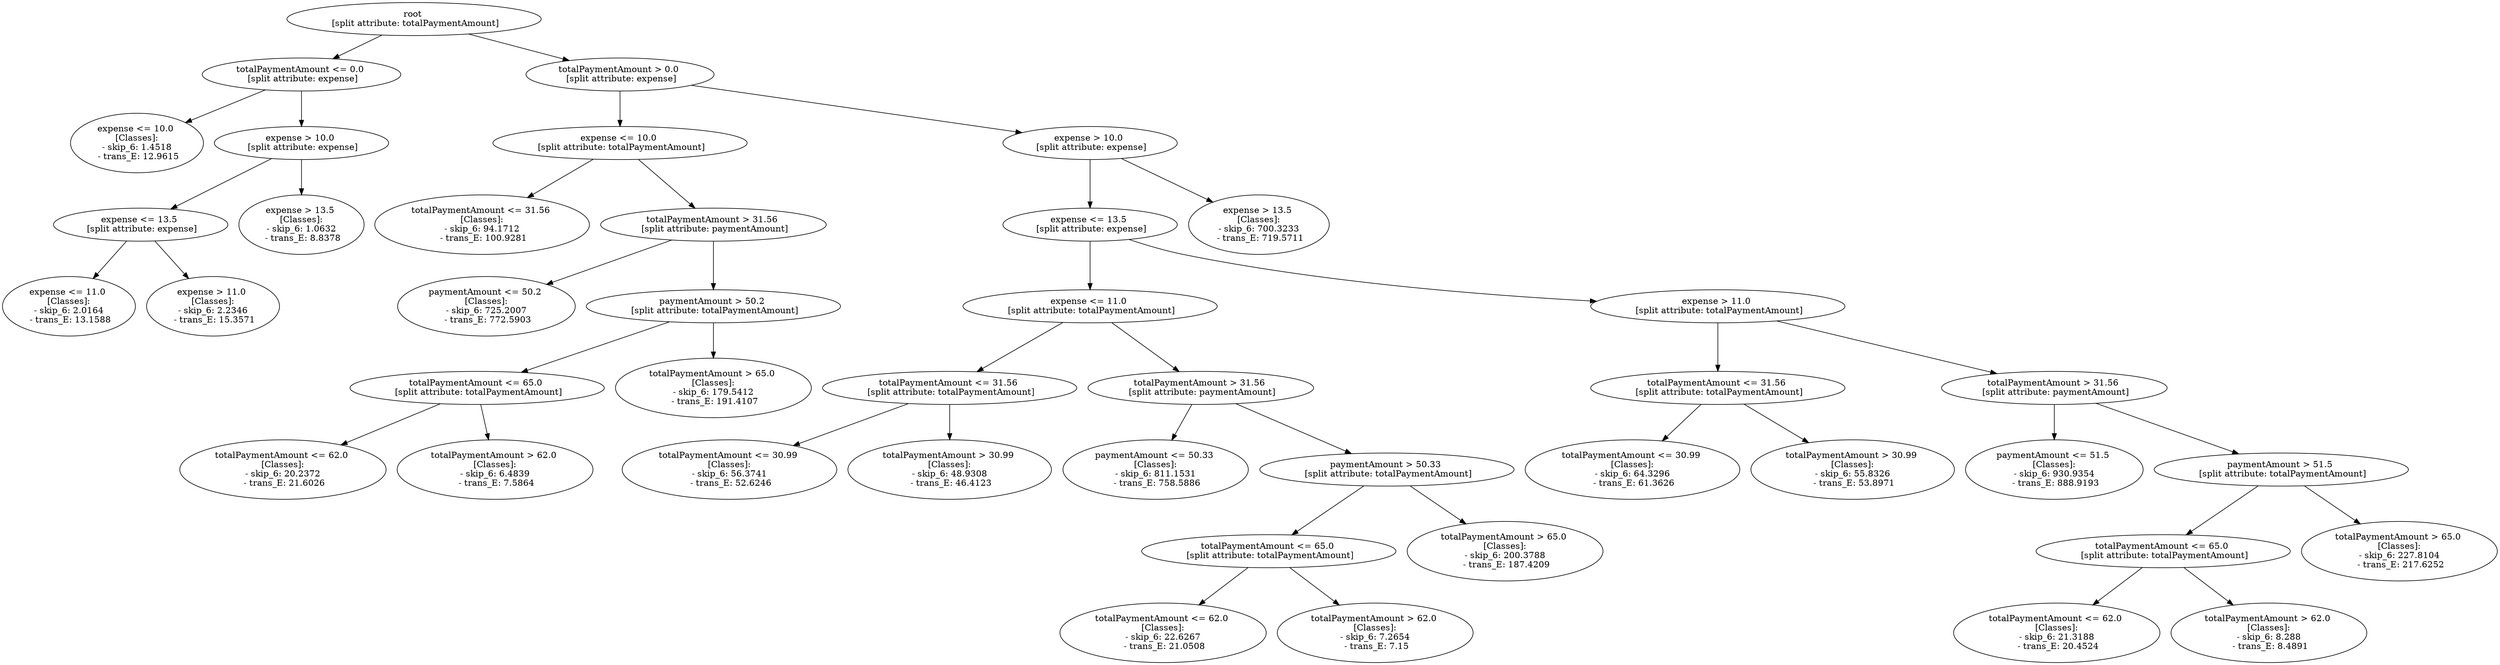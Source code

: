 // Road_Traffic_Fine_Management_Process-p_7-5
digraph "Road_Traffic_Fine_Management_Process-p_7-5" {
	"6029c95b-b4ee-4541-a09c-949ab571af8c" [label="root 
 [split attribute: totalPaymentAmount]"]
	"698e56e7-51cf-499d-827c-df07f157428e" [label="totalPaymentAmount <= 0.0 
 [split attribute: expense]"]
	"6029c95b-b4ee-4541-a09c-949ab571af8c" -> "698e56e7-51cf-499d-827c-df07f157428e"
	"cd7123b6-4f9b-4dc1-bdea-80760ea6d3b9" [label="expense <= 10.0 
 [Classes]: 
 - skip_6: 1.4518 
 - trans_E: 12.9615"]
	"698e56e7-51cf-499d-827c-df07f157428e" -> "cd7123b6-4f9b-4dc1-bdea-80760ea6d3b9"
	"62db9ed2-2798-480d-88fa-c4317853b606" [label="expense > 10.0 
 [split attribute: expense]"]
	"698e56e7-51cf-499d-827c-df07f157428e" -> "62db9ed2-2798-480d-88fa-c4317853b606"
	"b7896b8d-a657-4d78-a32b-e328eed39a23" [label="expense <= 13.5 
 [split attribute: expense]"]
	"62db9ed2-2798-480d-88fa-c4317853b606" -> "b7896b8d-a657-4d78-a32b-e328eed39a23"
	"e54c1fdf-c0d8-4907-89cb-1e0458ddd107" [label="expense <= 11.0 
 [Classes]: 
 - skip_6: 2.0164 
 - trans_E: 13.1588"]
	"b7896b8d-a657-4d78-a32b-e328eed39a23" -> "e54c1fdf-c0d8-4907-89cb-1e0458ddd107"
	"de90cac9-2910-43f1-abc8-cb19034ee2d4" [label="expense > 11.0 
 [Classes]: 
 - skip_6: 2.2346 
 - trans_E: 15.3571"]
	"b7896b8d-a657-4d78-a32b-e328eed39a23" -> "de90cac9-2910-43f1-abc8-cb19034ee2d4"
	"6ceccebb-4c50-478e-b374-c802cd3adc9c" [label="expense > 13.5 
 [Classes]: 
 - skip_6: 1.0632 
 - trans_E: 8.8378"]
	"62db9ed2-2798-480d-88fa-c4317853b606" -> "6ceccebb-4c50-478e-b374-c802cd3adc9c"
	"1d7b2237-bd23-4869-86b6-3671627bbd2c" [label="totalPaymentAmount > 0.0 
 [split attribute: expense]"]
	"6029c95b-b4ee-4541-a09c-949ab571af8c" -> "1d7b2237-bd23-4869-86b6-3671627bbd2c"
	"808d0758-6f6b-4864-9cca-cd0a3562427b" [label="expense <= 10.0 
 [split attribute: totalPaymentAmount]"]
	"1d7b2237-bd23-4869-86b6-3671627bbd2c" -> "808d0758-6f6b-4864-9cca-cd0a3562427b"
	"f05383bb-f4ea-4486-9846-dbfb681de91a" [label="totalPaymentAmount <= 31.56 
 [Classes]: 
 - skip_6: 94.1712 
 - trans_E: 100.9281"]
	"808d0758-6f6b-4864-9cca-cd0a3562427b" -> "f05383bb-f4ea-4486-9846-dbfb681de91a"
	"7445646d-c315-4e92-a147-f71d62f87737" [label="totalPaymentAmount > 31.56 
 [split attribute: paymentAmount]"]
	"808d0758-6f6b-4864-9cca-cd0a3562427b" -> "7445646d-c315-4e92-a147-f71d62f87737"
	"9979a8d5-f45f-4f07-91bd-b48425926316" [label="paymentAmount <= 50.2 
 [Classes]: 
 - skip_6: 725.2007 
 - trans_E: 772.5903"]
	"7445646d-c315-4e92-a147-f71d62f87737" -> "9979a8d5-f45f-4f07-91bd-b48425926316"
	"3567bcc5-447f-4942-9699-4c49a07dc673" [label="paymentAmount > 50.2 
 [split attribute: totalPaymentAmount]"]
	"7445646d-c315-4e92-a147-f71d62f87737" -> "3567bcc5-447f-4942-9699-4c49a07dc673"
	"709b0dad-3aaf-40a5-98a3-e450d11022bd" [label="totalPaymentAmount <= 65.0 
 [split attribute: totalPaymentAmount]"]
	"3567bcc5-447f-4942-9699-4c49a07dc673" -> "709b0dad-3aaf-40a5-98a3-e450d11022bd"
	"2ef46097-1a88-4670-b23f-79c7c9ec535e" [label="totalPaymentAmount <= 62.0 
 [Classes]: 
 - skip_6: 20.2372 
 - trans_E: 21.6026"]
	"709b0dad-3aaf-40a5-98a3-e450d11022bd" -> "2ef46097-1a88-4670-b23f-79c7c9ec535e"
	"67ca5e44-a381-4100-94ed-68a208e9ef4b" [label="totalPaymentAmount > 62.0 
 [Classes]: 
 - skip_6: 6.4839 
 - trans_E: 7.5864"]
	"709b0dad-3aaf-40a5-98a3-e450d11022bd" -> "67ca5e44-a381-4100-94ed-68a208e9ef4b"
	"790fe618-2a88-4e07-8052-f64786812200" [label="totalPaymentAmount > 65.0 
 [Classes]: 
 - skip_6: 179.5412 
 - trans_E: 191.4107"]
	"3567bcc5-447f-4942-9699-4c49a07dc673" -> "790fe618-2a88-4e07-8052-f64786812200"
	"4b85ce46-ba5f-44d4-9b0e-e80240fc2b2e" [label="expense > 10.0 
 [split attribute: expense]"]
	"1d7b2237-bd23-4869-86b6-3671627bbd2c" -> "4b85ce46-ba5f-44d4-9b0e-e80240fc2b2e"
	"8cb0adc4-b910-46fd-a26f-9723e8e7fac9" [label="expense <= 13.5 
 [split attribute: expense]"]
	"4b85ce46-ba5f-44d4-9b0e-e80240fc2b2e" -> "8cb0adc4-b910-46fd-a26f-9723e8e7fac9"
	"a33ad87b-c670-4b7e-b46f-f522df92e473" [label="expense <= 11.0 
 [split attribute: totalPaymentAmount]"]
	"8cb0adc4-b910-46fd-a26f-9723e8e7fac9" -> "a33ad87b-c670-4b7e-b46f-f522df92e473"
	"303d26e8-9708-41de-96c1-ad47aa331c4e" [label="totalPaymentAmount <= 31.56 
 [split attribute: totalPaymentAmount]"]
	"a33ad87b-c670-4b7e-b46f-f522df92e473" -> "303d26e8-9708-41de-96c1-ad47aa331c4e"
	"027edce1-8a4a-4d07-986d-a257329c629d" [label="totalPaymentAmount <= 30.99 
 [Classes]: 
 - skip_6: 56.3741 
 - trans_E: 52.6246"]
	"303d26e8-9708-41de-96c1-ad47aa331c4e" -> "027edce1-8a4a-4d07-986d-a257329c629d"
	"cfc7df89-b422-40a4-9ec6-92bce346b79b" [label="totalPaymentAmount > 30.99 
 [Classes]: 
 - skip_6: 48.9308 
 - trans_E: 46.4123"]
	"303d26e8-9708-41de-96c1-ad47aa331c4e" -> "cfc7df89-b422-40a4-9ec6-92bce346b79b"
	"5adf1f6e-e424-43f2-bcea-34d95dc23013" [label="totalPaymentAmount > 31.56 
 [split attribute: paymentAmount]"]
	"a33ad87b-c670-4b7e-b46f-f522df92e473" -> "5adf1f6e-e424-43f2-bcea-34d95dc23013"
	"65c09985-966e-4040-acde-ce05ef055b18" [label="paymentAmount <= 50.33 
 [Classes]: 
 - skip_6: 811.1531 
 - trans_E: 758.5886"]
	"5adf1f6e-e424-43f2-bcea-34d95dc23013" -> "65c09985-966e-4040-acde-ce05ef055b18"
	"e6302520-5035-4cca-b2aa-2ffc9db7df1b" [label="paymentAmount > 50.33 
 [split attribute: totalPaymentAmount]"]
	"5adf1f6e-e424-43f2-bcea-34d95dc23013" -> "e6302520-5035-4cca-b2aa-2ffc9db7df1b"
	"cc64e748-5f77-49ce-9632-037c9c1603e9" [label="totalPaymentAmount <= 65.0 
 [split attribute: totalPaymentAmount]"]
	"e6302520-5035-4cca-b2aa-2ffc9db7df1b" -> "cc64e748-5f77-49ce-9632-037c9c1603e9"
	"b42e65c8-4107-4eb2-8a78-281b0e9c347f" [label="totalPaymentAmount <= 62.0 
 [Classes]: 
 - skip_6: 22.6267 
 - trans_E: 21.0508"]
	"cc64e748-5f77-49ce-9632-037c9c1603e9" -> "b42e65c8-4107-4eb2-8a78-281b0e9c347f"
	"9c19c661-dfcb-4ef5-be3c-a14dde5b93cc" [label="totalPaymentAmount > 62.0 
 [Classes]: 
 - skip_6: 7.2654 
 - trans_E: 7.15"]
	"cc64e748-5f77-49ce-9632-037c9c1603e9" -> "9c19c661-dfcb-4ef5-be3c-a14dde5b93cc"
	"9adb70e4-b599-4ef6-8fce-e51bb6c7b8be" [label="totalPaymentAmount > 65.0 
 [Classes]: 
 - skip_6: 200.3788 
 - trans_E: 187.4209"]
	"e6302520-5035-4cca-b2aa-2ffc9db7df1b" -> "9adb70e4-b599-4ef6-8fce-e51bb6c7b8be"
	"822391ec-db15-4d1e-bacc-5011bf753976" [label="expense > 11.0 
 [split attribute: totalPaymentAmount]"]
	"8cb0adc4-b910-46fd-a26f-9723e8e7fac9" -> "822391ec-db15-4d1e-bacc-5011bf753976"
	"91d748f5-634b-4c04-97f4-e635fac3a40f" [label="totalPaymentAmount <= 31.56 
 [split attribute: totalPaymentAmount]"]
	"822391ec-db15-4d1e-bacc-5011bf753976" -> "91d748f5-634b-4c04-97f4-e635fac3a40f"
	"0eddec3d-716d-4724-ae1e-4ba29a16c587" [label="totalPaymentAmount <= 30.99 
 [Classes]: 
 - skip_6: 64.3296 
 - trans_E: 61.3626"]
	"91d748f5-634b-4c04-97f4-e635fac3a40f" -> "0eddec3d-716d-4724-ae1e-4ba29a16c587"
	"b32a24e3-a91b-4aae-a47f-6c314af10bef" [label="totalPaymentAmount > 30.99 
 [Classes]: 
 - skip_6: 55.8326 
 - trans_E: 53.8971"]
	"91d748f5-634b-4c04-97f4-e635fac3a40f" -> "b32a24e3-a91b-4aae-a47f-6c314af10bef"
	"9b138120-a10d-4e4a-87f5-8d43cf940b8a" [label="totalPaymentAmount > 31.56 
 [split attribute: paymentAmount]"]
	"822391ec-db15-4d1e-bacc-5011bf753976" -> "9b138120-a10d-4e4a-87f5-8d43cf940b8a"
	"3070927e-cb2b-497d-b03b-52a4106d2cba" [label="paymentAmount <= 51.5 
 [Classes]: 
 - skip_6: 930.9354 
 - trans_E: 888.9193"]
	"9b138120-a10d-4e4a-87f5-8d43cf940b8a" -> "3070927e-cb2b-497d-b03b-52a4106d2cba"
	"55a41d5a-5b0c-4872-b81f-f12fb5fadb5e" [label="paymentAmount > 51.5 
 [split attribute: totalPaymentAmount]"]
	"9b138120-a10d-4e4a-87f5-8d43cf940b8a" -> "55a41d5a-5b0c-4872-b81f-f12fb5fadb5e"
	"bd9c2e3a-d88c-4063-9e08-07a1b722948f" [label="totalPaymentAmount <= 65.0 
 [split attribute: totalPaymentAmount]"]
	"55a41d5a-5b0c-4872-b81f-f12fb5fadb5e" -> "bd9c2e3a-d88c-4063-9e08-07a1b722948f"
	"78b9d628-fd58-47a2-86a3-5adcfe8440bb" [label="totalPaymentAmount <= 62.0 
 [Classes]: 
 - skip_6: 21.3188 
 - trans_E: 20.4524"]
	"bd9c2e3a-d88c-4063-9e08-07a1b722948f" -> "78b9d628-fd58-47a2-86a3-5adcfe8440bb"
	"54767857-83be-4a25-aed4-c7c53b845ec6" [label="totalPaymentAmount > 62.0 
 [Classes]: 
 - skip_6: 8.288 
 - trans_E: 8.4891"]
	"bd9c2e3a-d88c-4063-9e08-07a1b722948f" -> "54767857-83be-4a25-aed4-c7c53b845ec6"
	"48b2bcba-4249-4650-9193-19e07d923b43" [label="totalPaymentAmount > 65.0 
 [Classes]: 
 - skip_6: 227.8104 
 - trans_E: 217.6252"]
	"55a41d5a-5b0c-4872-b81f-f12fb5fadb5e" -> "48b2bcba-4249-4650-9193-19e07d923b43"
	"f02c766b-9778-4630-9dbe-2378aacc3dca" [label="expense > 13.5 
 [Classes]: 
 - skip_6: 700.3233 
 - trans_E: 719.5711"]
	"4b85ce46-ba5f-44d4-9b0e-e80240fc2b2e" -> "f02c766b-9778-4630-9dbe-2378aacc3dca"
}
